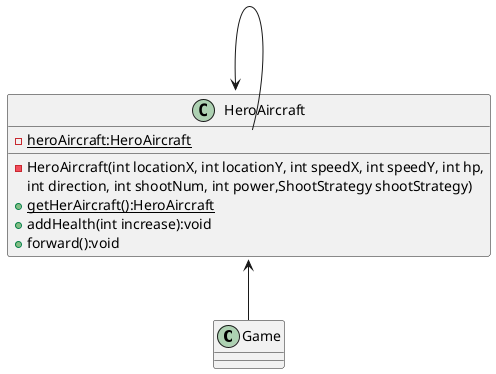 @startuml
'https://plantuml.com/class-diagram

class Game
class HeroAircraft{
    - {static} heroAircraft:HeroAircraft
    - HeroAircraft(int locationX, int locationY, int speedX, int speedY, int hp,
                      int direction, int shootNum, int power,ShootStrategy shootStrategy)
    + {static}getHerAircraft():HeroAircraft
    + addHealth(int increase):void
    + forward():void
}
HeroAircraft <-- Game
HeroAircraft <-- HeroAircraft::heroAircraft
@enduml
